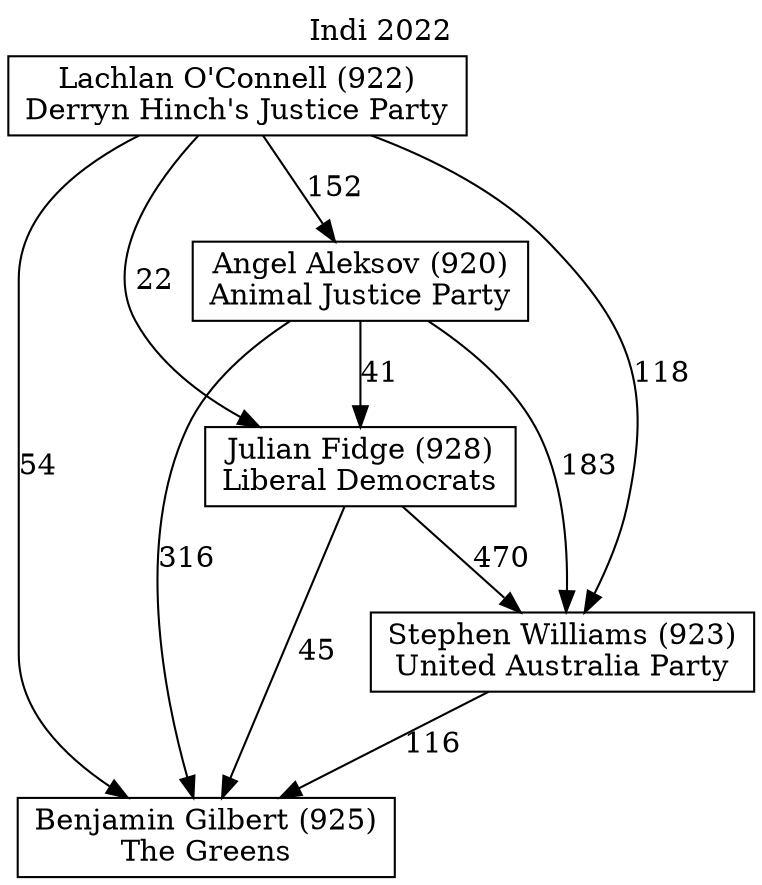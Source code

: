 // House preference flow
digraph "Benjamin Gilbert (925)_Indi_2022" {
	graph [label="Indi 2022" labelloc=t mclimit=10]
	node [shape=box]
	"Lachlan O'Connell (922)" [label="Lachlan O'Connell (922)
Derryn Hinch's Justice Party"]
	"Angel Aleksov (920)" [label="Angel Aleksov (920)
Animal Justice Party"]
	"Julian Fidge (928)" [label="Julian Fidge (928)
Liberal Democrats"]
	"Benjamin Gilbert (925)" [label="Benjamin Gilbert (925)
The Greens"]
	"Stephen Williams (923)" [label="Stephen Williams (923)
United Australia Party"]
	"Angel Aleksov (920)" -> "Julian Fidge (928)" [label=41]
	"Lachlan O'Connell (922)" -> "Benjamin Gilbert (925)" [label=54]
	"Angel Aleksov (920)" -> "Benjamin Gilbert (925)" [label=316]
	"Julian Fidge (928)" -> "Stephen Williams (923)" [label=470]
	"Angel Aleksov (920)" -> "Stephen Williams (923)" [label=183]
	"Lachlan O'Connell (922)" -> "Stephen Williams (923)" [label=118]
	"Lachlan O'Connell (922)" -> "Angel Aleksov (920)" [label=152]
	"Julian Fidge (928)" -> "Benjamin Gilbert (925)" [label=45]
	"Lachlan O'Connell (922)" -> "Julian Fidge (928)" [label=22]
	"Stephen Williams (923)" -> "Benjamin Gilbert (925)" [label=116]
}
